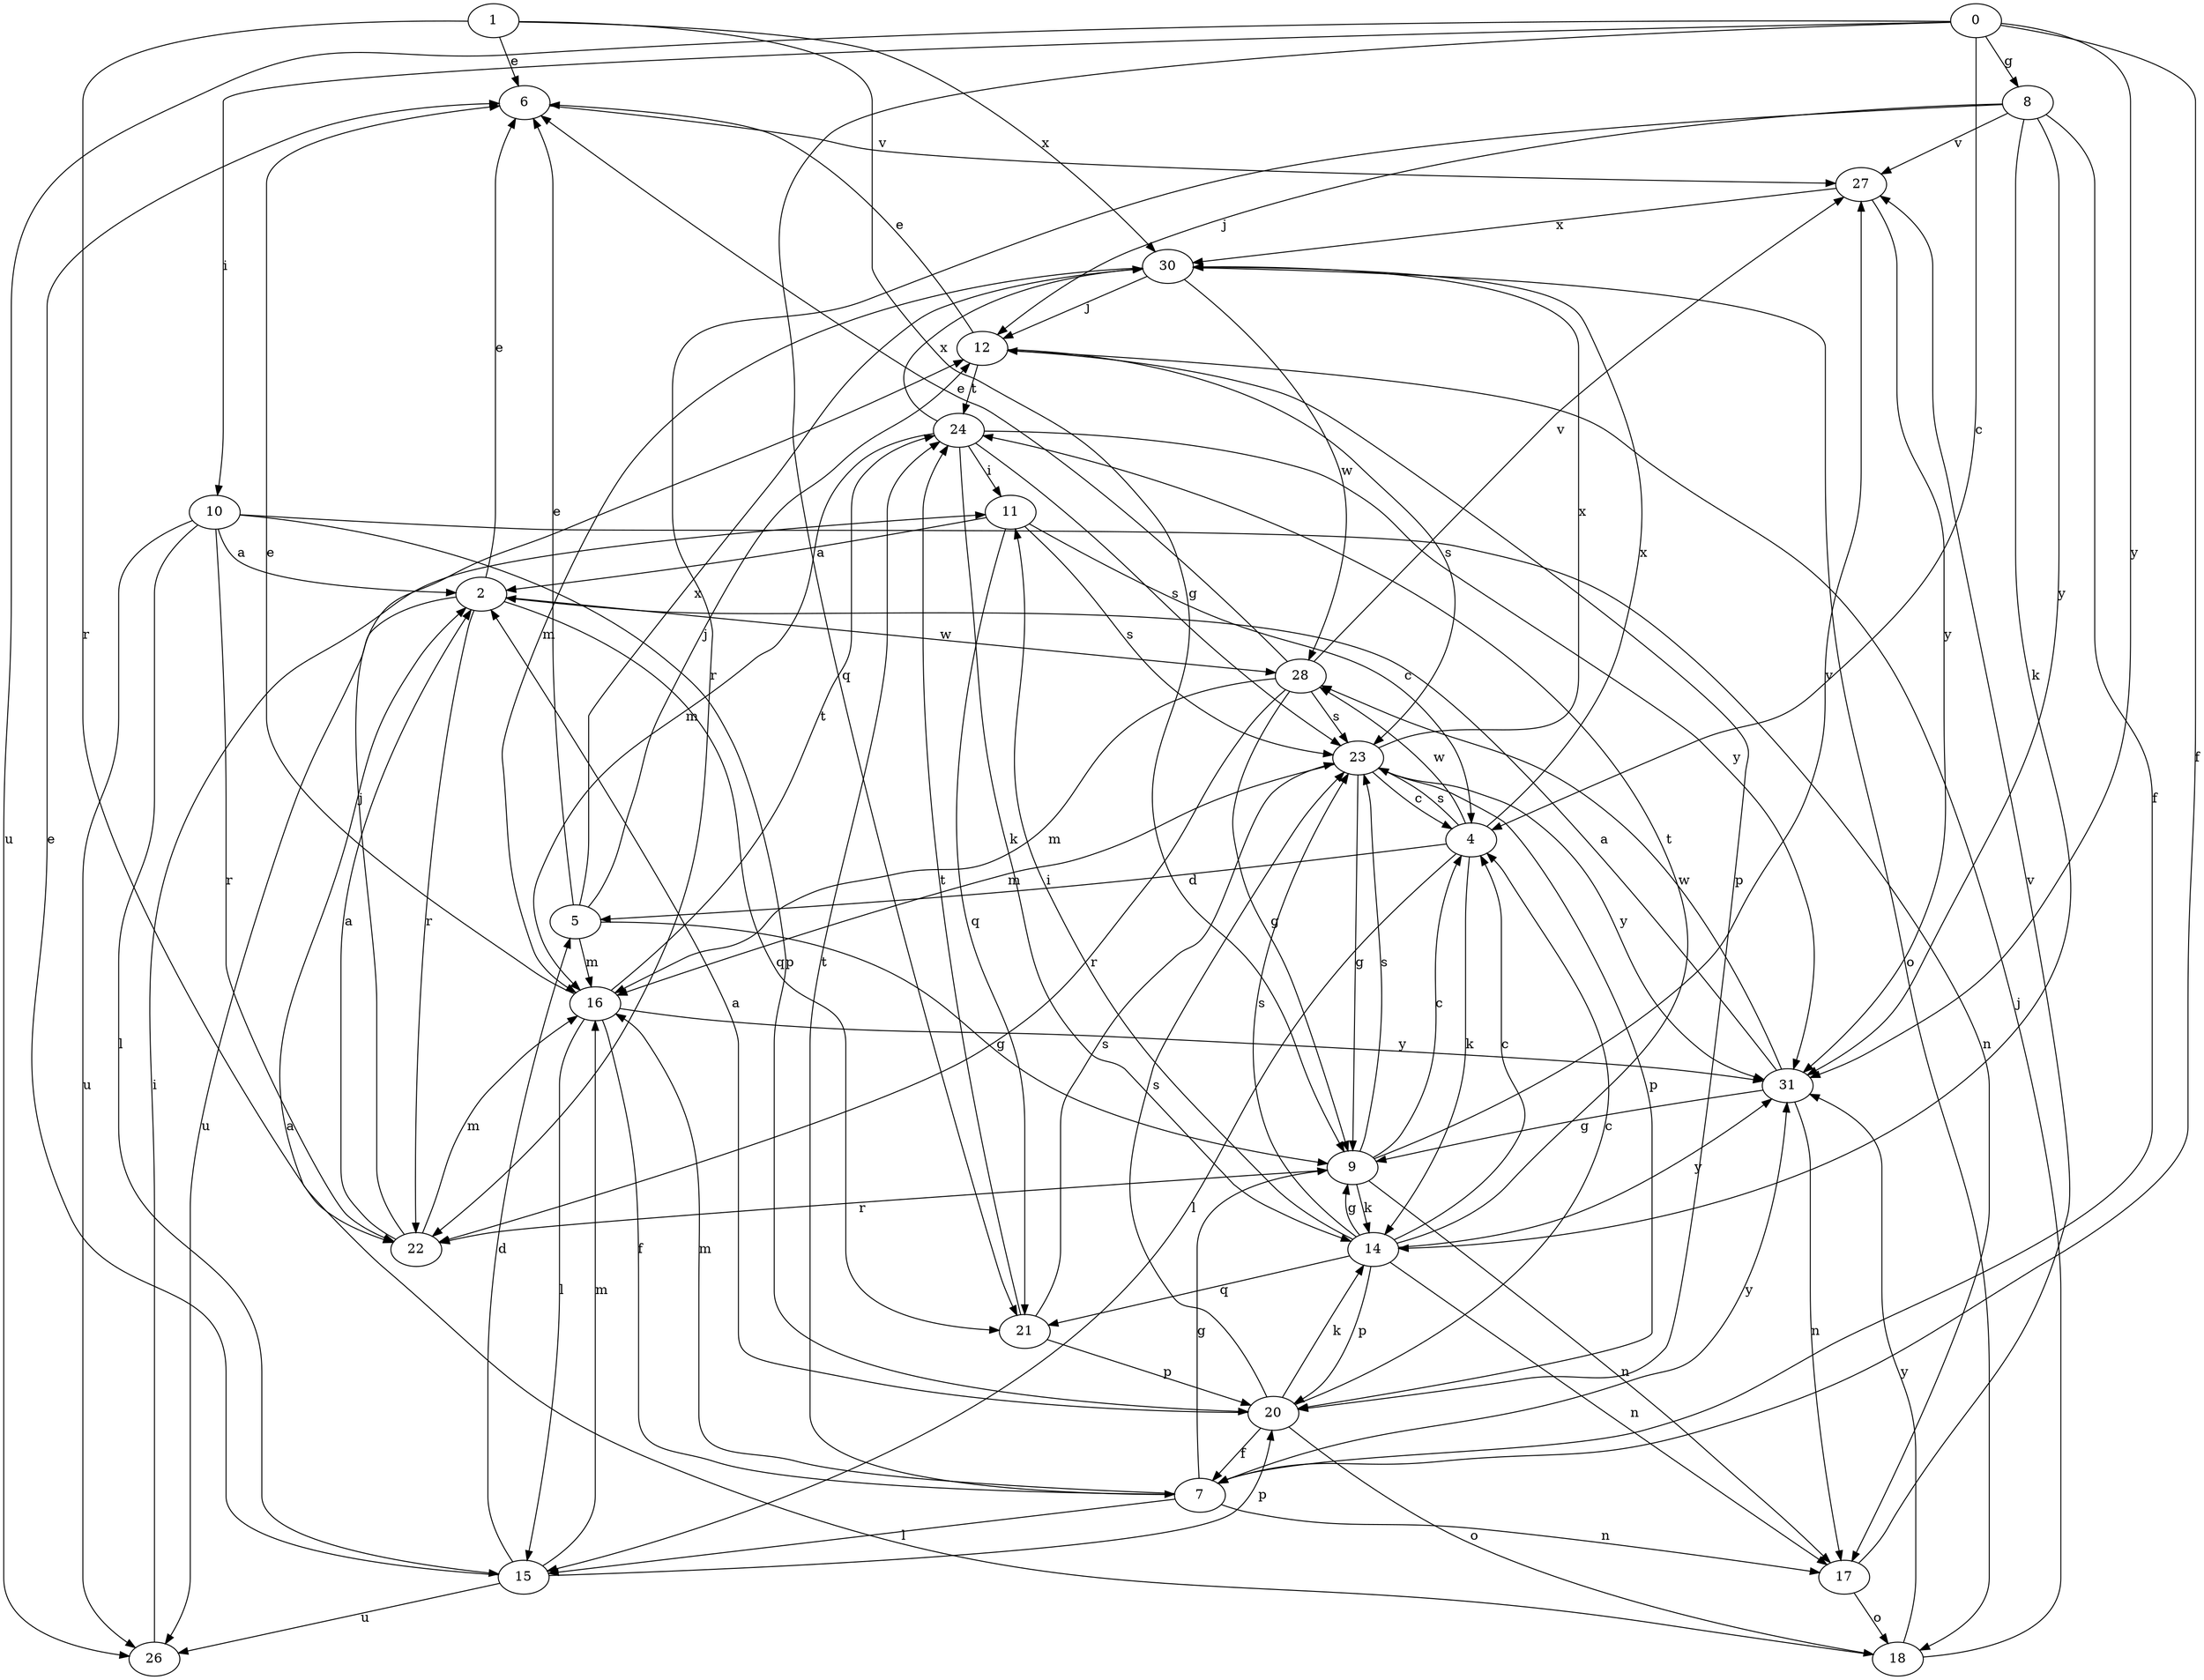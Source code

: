 strict digraph  {
1;
2;
4;
5;
6;
0;
7;
8;
9;
10;
11;
12;
14;
15;
16;
17;
18;
20;
21;
22;
23;
24;
26;
27;
28;
30;
31;
1 -> 6  [label=e];
1 -> 9  [label=g];
1 -> 22  [label=r];
1 -> 30  [label=x];
2 -> 6  [label=e];
2 -> 21  [label=q];
2 -> 22  [label=r];
2 -> 26  [label=u];
2 -> 28  [label=w];
4 -> 5  [label=d];
4 -> 14  [label=k];
4 -> 15  [label=l];
4 -> 23  [label=s];
4 -> 28  [label=w];
4 -> 30  [label=x];
5 -> 6  [label=e];
5 -> 9  [label=g];
5 -> 12  [label=j];
5 -> 16  [label=m];
5 -> 30  [label=x];
6 -> 27  [label=v];
0 -> 4  [label=c];
0 -> 7  [label=f];
0 -> 8  [label=g];
0 -> 10  [label=i];
0 -> 21  [label=q];
0 -> 26  [label=u];
0 -> 31  [label=y];
7 -> 9  [label=g];
7 -> 15  [label=l];
7 -> 16  [label=m];
7 -> 17  [label=n];
7 -> 24  [label=t];
7 -> 31  [label=y];
8 -> 7  [label=f];
8 -> 12  [label=j];
8 -> 14  [label=k];
8 -> 22  [label=r];
8 -> 27  [label=v];
8 -> 31  [label=y];
9 -> 4  [label=c];
9 -> 14  [label=k];
9 -> 17  [label=n];
9 -> 22  [label=r];
9 -> 23  [label=s];
9 -> 27  [label=v];
10 -> 2  [label=a];
10 -> 15  [label=l];
10 -> 17  [label=n];
10 -> 20  [label=p];
10 -> 22  [label=r];
10 -> 26  [label=u];
11 -> 2  [label=a];
11 -> 4  [label=c];
11 -> 21  [label=q];
11 -> 23  [label=s];
12 -> 6  [label=e];
12 -> 20  [label=p];
12 -> 23  [label=s];
12 -> 24  [label=t];
14 -> 4  [label=c];
14 -> 9  [label=g];
14 -> 11  [label=i];
14 -> 17  [label=n];
14 -> 20  [label=p];
14 -> 21  [label=q];
14 -> 23  [label=s];
14 -> 24  [label=t];
14 -> 31  [label=y];
15 -> 5  [label=d];
15 -> 6  [label=e];
15 -> 16  [label=m];
15 -> 20  [label=p];
15 -> 26  [label=u];
16 -> 6  [label=e];
16 -> 7  [label=f];
16 -> 15  [label=l];
16 -> 24  [label=t];
16 -> 31  [label=y];
17 -> 18  [label=o];
17 -> 27  [label=v];
18 -> 2  [label=a];
18 -> 12  [label=j];
18 -> 31  [label=y];
20 -> 2  [label=a];
20 -> 4  [label=c];
20 -> 7  [label=f];
20 -> 14  [label=k];
20 -> 18  [label=o];
20 -> 23  [label=s];
21 -> 20  [label=p];
21 -> 23  [label=s];
21 -> 24  [label=t];
22 -> 2  [label=a];
22 -> 12  [label=j];
22 -> 16  [label=m];
23 -> 4  [label=c];
23 -> 9  [label=g];
23 -> 16  [label=m];
23 -> 20  [label=p];
23 -> 30  [label=x];
23 -> 31  [label=y];
24 -> 11  [label=i];
24 -> 14  [label=k];
24 -> 16  [label=m];
24 -> 23  [label=s];
24 -> 30  [label=x];
24 -> 31  [label=y];
26 -> 11  [label=i];
27 -> 30  [label=x];
27 -> 31  [label=y];
28 -> 6  [label=e];
28 -> 9  [label=g];
28 -> 16  [label=m];
28 -> 22  [label=r];
28 -> 23  [label=s];
28 -> 27  [label=v];
30 -> 12  [label=j];
30 -> 16  [label=m];
30 -> 18  [label=o];
30 -> 28  [label=w];
31 -> 2  [label=a];
31 -> 9  [label=g];
31 -> 17  [label=n];
31 -> 28  [label=w];
}
